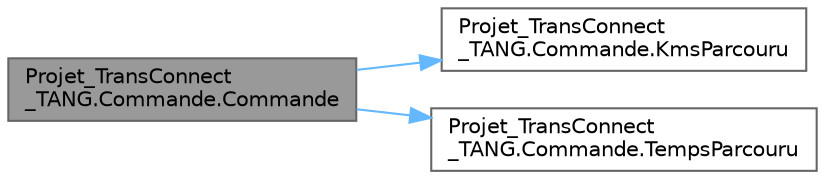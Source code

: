 digraph "Projet_TransConnect_TANG.Commande.Commande"
{
 // LATEX_PDF_SIZE
  bgcolor="transparent";
  edge [fontname=Helvetica,fontsize=10,labelfontname=Helvetica,labelfontsize=10];
  node [fontname=Helvetica,fontsize=10,shape=box,height=0.2,width=0.4];
  rankdir="LR";
  Node1 [id="Node000001",label="Projet_TransConnect\l_TANG.Commande.Commande",height=0.2,width=0.4,color="gray40", fillcolor="grey60", style="filled", fontcolor="black",tooltip="Constructeur de la classe Commande."];
  Node1 -> Node2 [id="edge1_Node000001_Node000002",color="steelblue1",style="solid",tooltip=" "];
  Node2 [id="Node000002",label="Projet_TransConnect\l_TANG.Commande.KmsParcouru",height=0.2,width=0.4,color="grey40", fillcolor="white", style="filled",URL="$class_projet___trans_connect___t_a_n_g_1_1_commande.html#a6a0862a4046c535876a9ae30f65addc4",tooltip="Calcule le nombre de kilomètres parcourus pour la commande."];
  Node1 -> Node3 [id="edge2_Node000001_Node000003",color="steelblue1",style="solid",tooltip=" "];
  Node3 [id="Node000003",label="Projet_TransConnect\l_TANG.Commande.TempsParcouru",height=0.2,width=0.4,color="grey40", fillcolor="white", style="filled",URL="$class_projet___trans_connect___t_a_n_g_1_1_commande.html#a0ace36d569abe14394571196f22c086e",tooltip="Calcule le temps parcouru en minutes pour la commande."];
}
